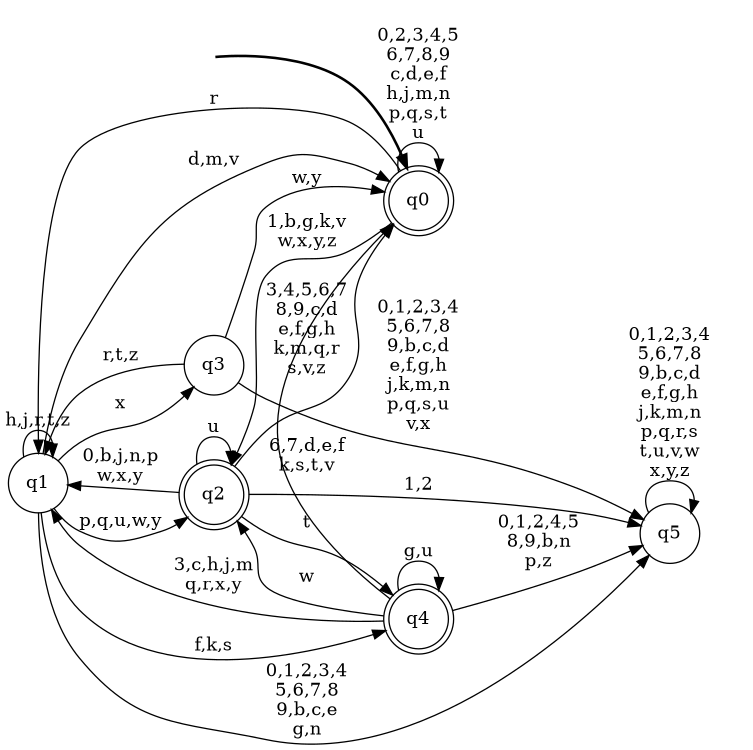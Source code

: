 digraph BlueStar {
__start0 [style = invis, shape = none, label = "", width = 0, height = 0];

rankdir=LR;
size="8,5";

s0 [style="rounded,filled", color="black", fillcolor="white" shape="doublecircle", label="q0"];
s1 [style="filled", color="black", fillcolor="white" shape="circle", label="q1"];
s2 [style="rounded,filled", color="black", fillcolor="white" shape="doublecircle", label="q2"];
s3 [style="filled", color="black", fillcolor="white" shape="circle", label="q3"];
s4 [style="rounded,filled", color="black", fillcolor="white" shape="doublecircle", label="q4"];
s5 [style="filled", color="black", fillcolor="white" shape="circle", label="q5"];
subgraph cluster_main { 
	graph [pad=".75", ranksep="0.15", nodesep="0.15"];
	 style=invis; 
	__start0 -> s0 [penwidth=2];
}
s0 -> s0 [label="0,2,3,4,5\n6,7,8,9\nc,d,e,f\nh,j,m,n\np,q,s,t\nu"];
s0 -> s1 [label="r"];
s0 -> s2 [label="1,b,g,k,v\nw,x,y,z"];
s1 -> s0 [label="d,m,v"];
s1 -> s1 [label="h,j,r,t,z"];
s1 -> s2 [label="p,q,u,w,y"];
s1 -> s3 [label="x"];
s1 -> s4 [label="f,k,s"];
s1 -> s5 [label="0,1,2,3,4\n5,6,7,8\n9,b,c,e\ng,n"];
s2 -> s0 [label="3,4,5,6,7\n8,9,c,d\ne,f,g,h\nk,m,q,r\ns,v,z"];
s2 -> s1 [label="0,b,j,n,p\nw,x,y"];
s2 -> s2 [label="u"];
s2 -> s4 [label="t"];
s2 -> s5 [label="1,2"];
s3 -> s0 [label="w,y"];
s3 -> s1 [label="r,t,z"];
s3 -> s5 [label="0,1,2,3,4\n5,6,7,8\n9,b,c,d\ne,f,g,h\nj,k,m,n\np,q,s,u\nv,x"];
s4 -> s0 [label="6,7,d,e,f\nk,s,t,v"];
s4 -> s1 [label="3,c,h,j,m\nq,r,x,y"];
s4 -> s2 [label="w"];
s4 -> s4 [label="g,u"];
s4 -> s5 [label="0,1,2,4,5\n8,9,b,n\np,z"];
s5 -> s5 [label="0,1,2,3,4\n5,6,7,8\n9,b,c,d\ne,f,g,h\nj,k,m,n\np,q,r,s\nt,u,v,w\nx,y,z"];

}